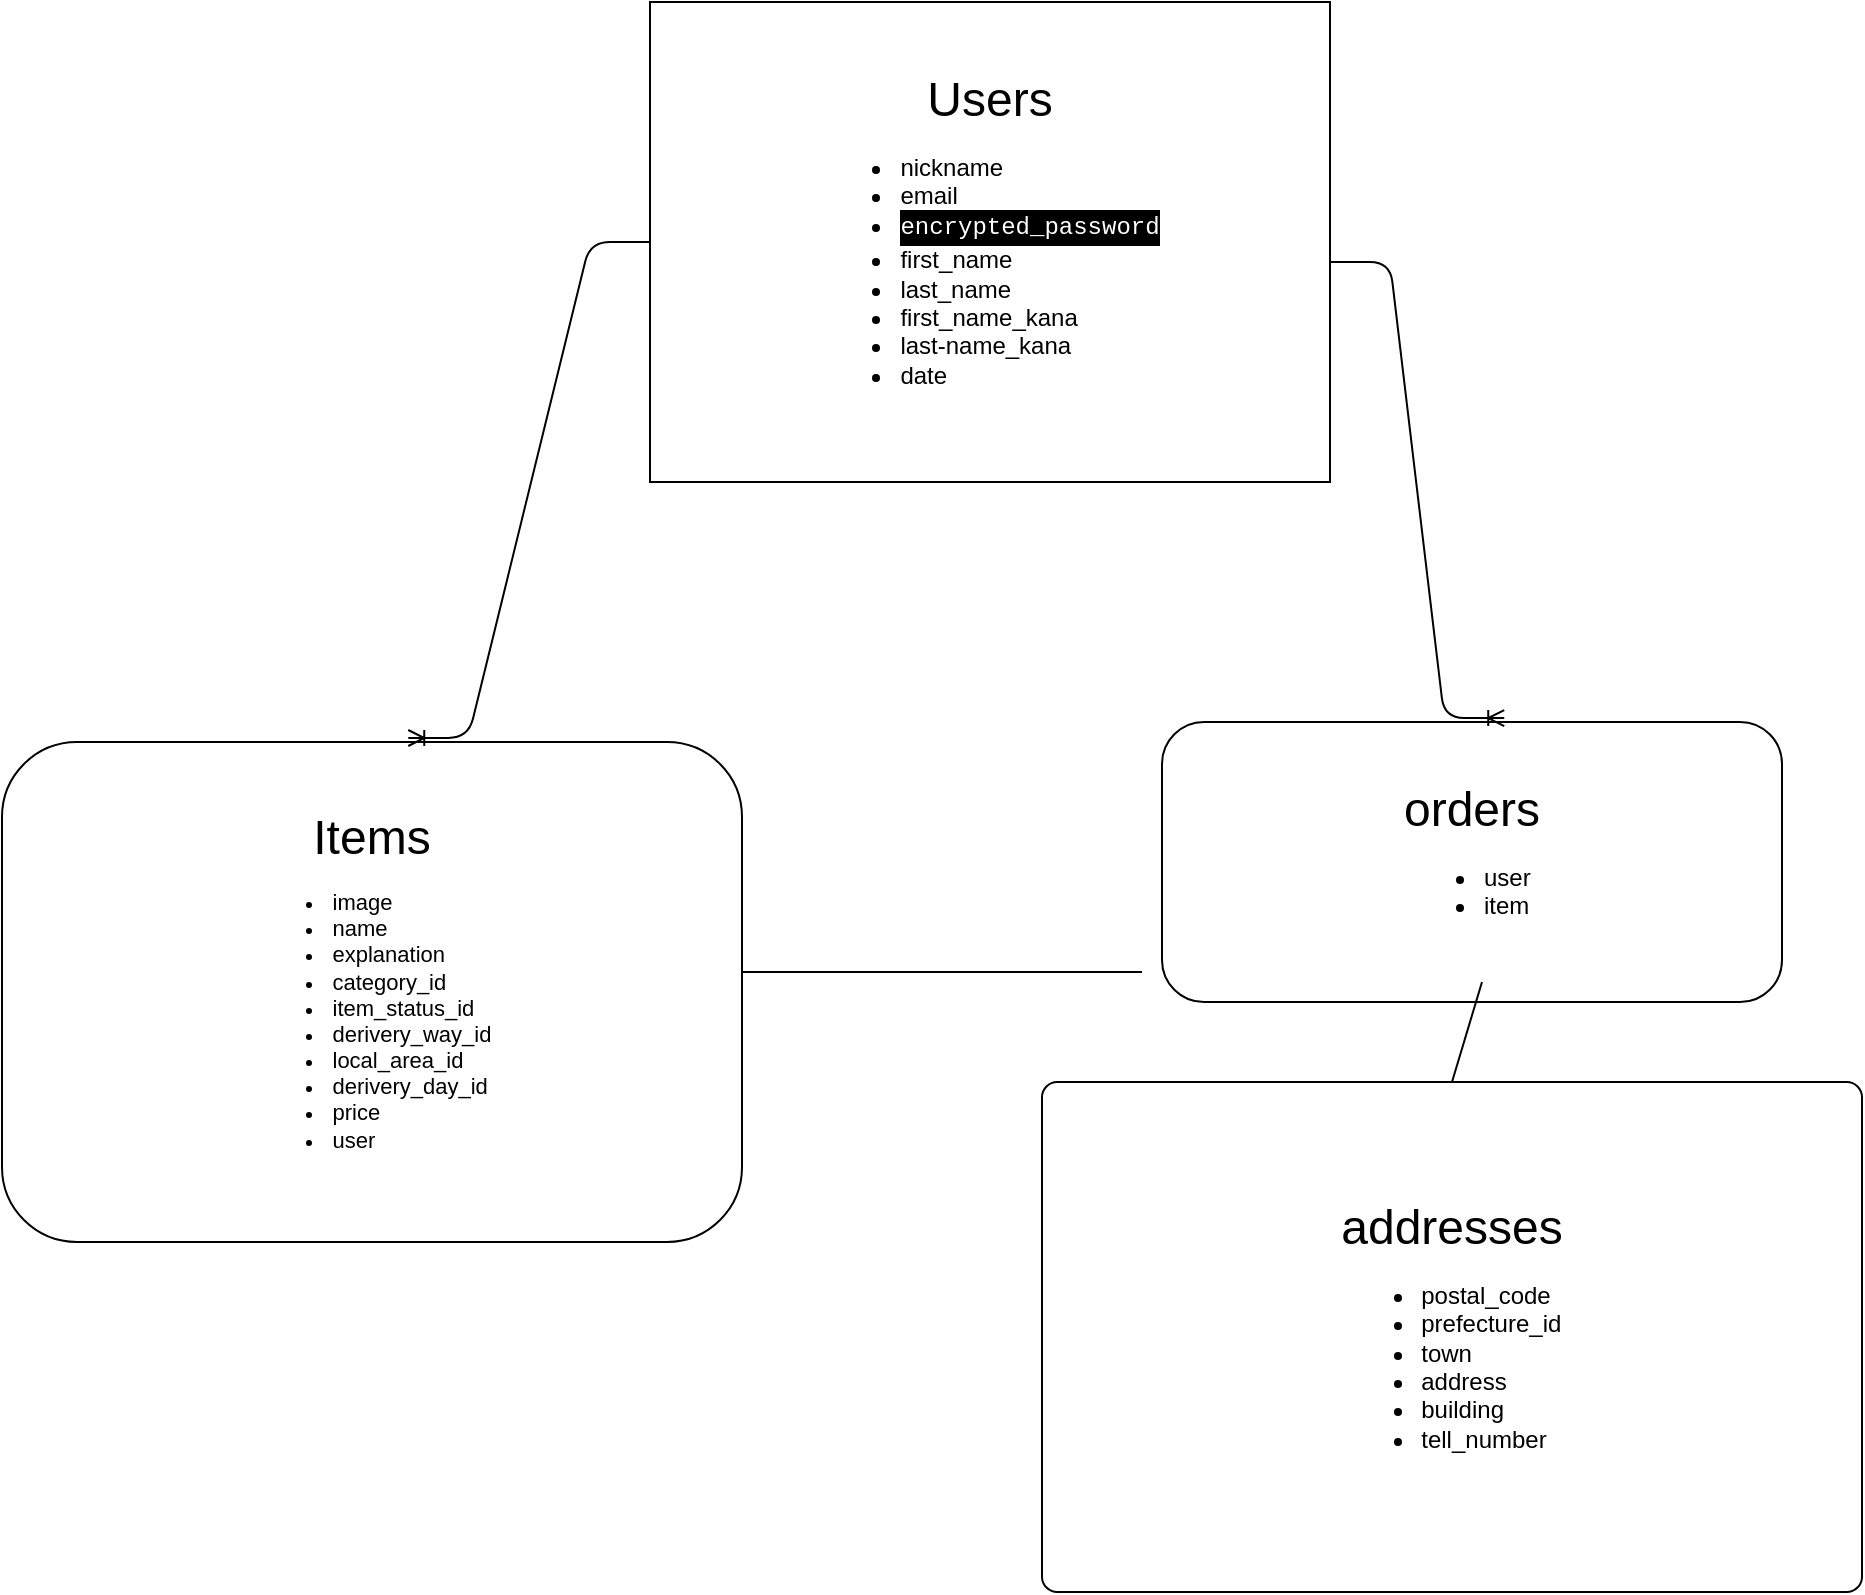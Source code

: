 <mxfile>
    <diagram id="K6byf0tc9Gzx6RKF7CM7" name="ページ1">
        <mxGraphModel dx="1683" dy="3138" grid="1" gridSize="10" guides="1" tooltips="1" connect="1" arrows="1" fold="1" page="1" pageScale="1" pageWidth="827" pageHeight="1169" math="0" shadow="0">
            <root>
                <mxCell id="0"/>
                <mxCell id="1" parent="0"/>
                <mxCell id="6" value="&lt;font style=&quot;font-size: 12px&quot;&gt;&lt;span style=&quot;font-size: 24px&quot;&gt;Users&lt;/span&gt;&lt;br&gt;&lt;div&gt;&lt;ul&gt;&lt;li style=&quot;text-align: left&quot;&gt;nickname&lt;/li&gt;&lt;li style=&quot;text-align: left&quot;&gt;email&lt;/li&gt;&lt;li style=&quot;text-align: left&quot;&gt;&lt;div style=&quot;color: rgb(255 , 255 , 255) ; background-color: rgb(0 , 0 , 0) ; font-family: &amp;#34;menlo&amp;#34; , &amp;#34;monaco&amp;#34; , &amp;#34;courier new&amp;#34; , monospace ; line-height: 18px&quot;&gt;encrypted_password&lt;/div&gt;&lt;/li&gt;&lt;li style=&quot;text-align: left&quot;&gt;first_name&lt;/li&gt;&lt;li style=&quot;text-align: left&quot;&gt;last_name&lt;/li&gt;&lt;li style=&quot;text-align: left&quot;&gt;first_name_kana&lt;/li&gt;&lt;li style=&quot;text-align: left&quot;&gt;last-name_kana&lt;/li&gt;&lt;li style=&quot;text-align: left&quot;&gt;date&lt;/li&gt;&lt;/ul&gt;&lt;/div&gt;&lt;/font&gt;" style="rounded=1;whiteSpace=wrap;html=1;arcSize=0;" vertex="1" parent="1">
                    <mxGeometry x="244" y="-1690" width="340" height="240" as="geometry"/>
                </mxCell>
                <mxCell id="7" value="Items&lt;br&gt;&lt;ul style=&quot;font-size: 11px&quot;&gt;&lt;li style=&quot;text-align: left&quot;&gt;image&lt;/li&gt;&lt;li style=&quot;text-align: left&quot;&gt;name&lt;/li&gt;&lt;li style=&quot;text-align: left&quot;&gt;explanation&lt;/li&gt;&lt;li style=&quot;text-align: left&quot;&gt;category_id&lt;/li&gt;&lt;li style=&quot;text-align: left&quot;&gt;item_status_id&lt;/li&gt;&lt;li style=&quot;text-align: left&quot;&gt;derivery_way_id&lt;/li&gt;&lt;li style=&quot;text-align: left&quot;&gt;local_area_id&lt;/li&gt;&lt;li style=&quot;text-align: left&quot;&gt;derivery_day_id&lt;/li&gt;&lt;li style=&quot;text-align: left&quot;&gt;price&lt;/li&gt;&lt;li style=&quot;text-align: left&quot;&gt;user&lt;/li&gt;&lt;/ul&gt;" style="rounded=1;whiteSpace=wrap;html=1;align=center;fontSize=24;" vertex="1" parent="1">
                    <mxGeometry x="-80" y="-1320" width="370" height="250" as="geometry"/>
                </mxCell>
                <mxCell id="9" value="addresses&lt;br&gt;&lt;ul style=&quot;font-size: 12px&quot;&gt;&lt;li style=&quot;text-align: left&quot;&gt;postal_code&lt;/li&gt;&lt;li style=&quot;text-align: left&quot;&gt;prefecture_id&lt;/li&gt;&lt;li style=&quot;text-align: left&quot;&gt;town&lt;/li&gt;&lt;li style=&quot;text-align: left&quot;&gt;address&lt;/li&gt;&lt;li style=&quot;text-align: left&quot;&gt;building&lt;/li&gt;&lt;li style=&quot;text-align: left&quot;&gt;tell_number&lt;/li&gt;&lt;/ul&gt;" style="rounded=1;whiteSpace=wrap;html=1;fontSize=24;arcSize=3;direction=south;" vertex="1" parent="1">
                    <mxGeometry x="440" y="-1150" width="410" height="255" as="geometry"/>
                </mxCell>
                <mxCell id="12" value="" style="edgeStyle=entityRelationEdgeStyle;fontSize=12;html=1;endArrow=ERoneToMany;entryX=0.549;entryY=-0.008;entryDx=0;entryDy=0;entryPerimeter=0;" edge="1" parent="1" source="6" target="7">
                    <mxGeometry width="100" height="100" relative="1" as="geometry">
                        <mxPoint x="90" y="-1610" as="sourcePoint"/>
                        <mxPoint x="130" y="-1600" as="targetPoint"/>
                    </mxGeometry>
                </mxCell>
                <mxCell id="15" value="" style="line;strokeWidth=1;rotatable=0;dashed=0;labelPosition=right;align=left;verticalAlign=middle;spacingTop=0;spacingLeft=6;points=[];portConstraint=eastwest;fontSize=24;" vertex="1" parent="1">
                    <mxGeometry x="290" y="-1210" width="200" height="10" as="geometry"/>
                </mxCell>
                <mxCell id="42" value="orders&lt;br style=&quot;font-size: 12px&quot;&gt;&lt;ul style=&quot;font-size: 12px&quot;&gt;&lt;li style=&quot;text-align: left&quot;&gt;user&lt;/li&gt;&lt;li style=&quot;text-align: left&quot;&gt;item&lt;/li&gt;&lt;/ul&gt;" style="rounded=1;whiteSpace=wrap;html=1;fontSize=24;" vertex="1" parent="1">
                    <mxGeometry x="500" y="-1330" width="310" height="140" as="geometry"/>
                </mxCell>
                <mxCell id="49" value="" style="endArrow=none;html=1;rounded=0;fontSize=24;exitX=0;exitY=0.5;exitDx=0;exitDy=0;" edge="1" parent="1" source="9">
                    <mxGeometry relative="1" as="geometry">
                        <mxPoint x="550" y="-1150" as="sourcePoint"/>
                        <mxPoint x="660" y="-1200" as="targetPoint"/>
                    </mxGeometry>
                </mxCell>
                <mxCell id="51" value="" style="edgeStyle=entityRelationEdgeStyle;fontSize=12;html=1;endArrow=ERoneToMany;entryX=0.552;entryY=-0.014;entryDx=0;entryDy=0;entryPerimeter=0;" edge="1" parent="1" target="42">
                    <mxGeometry width="100" height="100" relative="1" as="geometry">
                        <mxPoint x="584" y="-1560" as="sourcePoint"/>
                        <mxPoint x="684" y="-1660" as="targetPoint"/>
                    </mxGeometry>
                </mxCell>
            </root>
        </mxGraphModel>
    </diagram>
</mxfile>